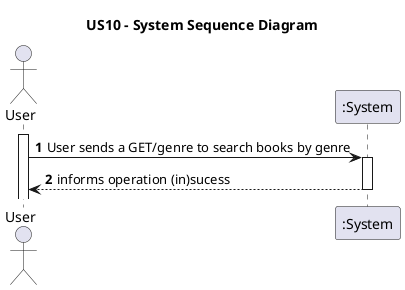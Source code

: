 @startuml
'https://plantuml.com/sequence-diagram

title US10 - System Sequence Diagram

autoactivate on
autonumber


actor "User" as User
participant ":System" as System

activate User



User -> System: User sends a GET/genre to search books by genre
System --> User: informs operation (in)sucess

@enduml

